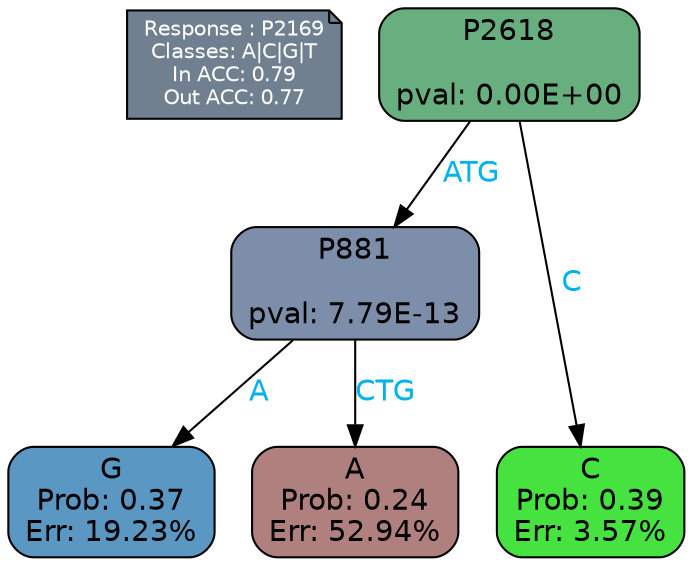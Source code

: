 digraph Tree {
node [shape=box, style="filled, rounded", color="black", fontname=helvetica] ;
graph [ranksep=equally, splines=polylines, bgcolor=transparent, dpi=600] ;
edge [fontname=helvetica] ;
LEGEND [label="Response : P2169
Classes: A|C|G|T
In ACC: 0.79
Out ACC: 0.77
",shape=note,align=left,style=filled,fillcolor="slategray",fontcolor="white",fontsize=10];1 [label="P2618

pval: 0.00E+00", fillcolor="#67af7f"] ;
2 [label="P881

pval: 7.79E-13", fillcolor="#7c8ea9"] ;
3 [label="G
Prob: 0.37
Err: 19.23%", fillcolor="#5a97c3"] ;
4 [label="A
Prob: 0.24
Err: 52.94%", fillcolor="#b0807f"] ;
5 [label="C
Prob: 0.39
Err: 3.57%", fillcolor="#46e23f"] ;
1 -> 2 [label="ATG",fontcolor=deepskyblue2] ;
1 -> 5 [label="C",fontcolor=deepskyblue2] ;
2 -> 3 [label="A",fontcolor=deepskyblue2] ;
2 -> 4 [label="CTG",fontcolor=deepskyblue2] ;
{rank = same; 3;4;5;}{rank = same; LEGEND;1;}}